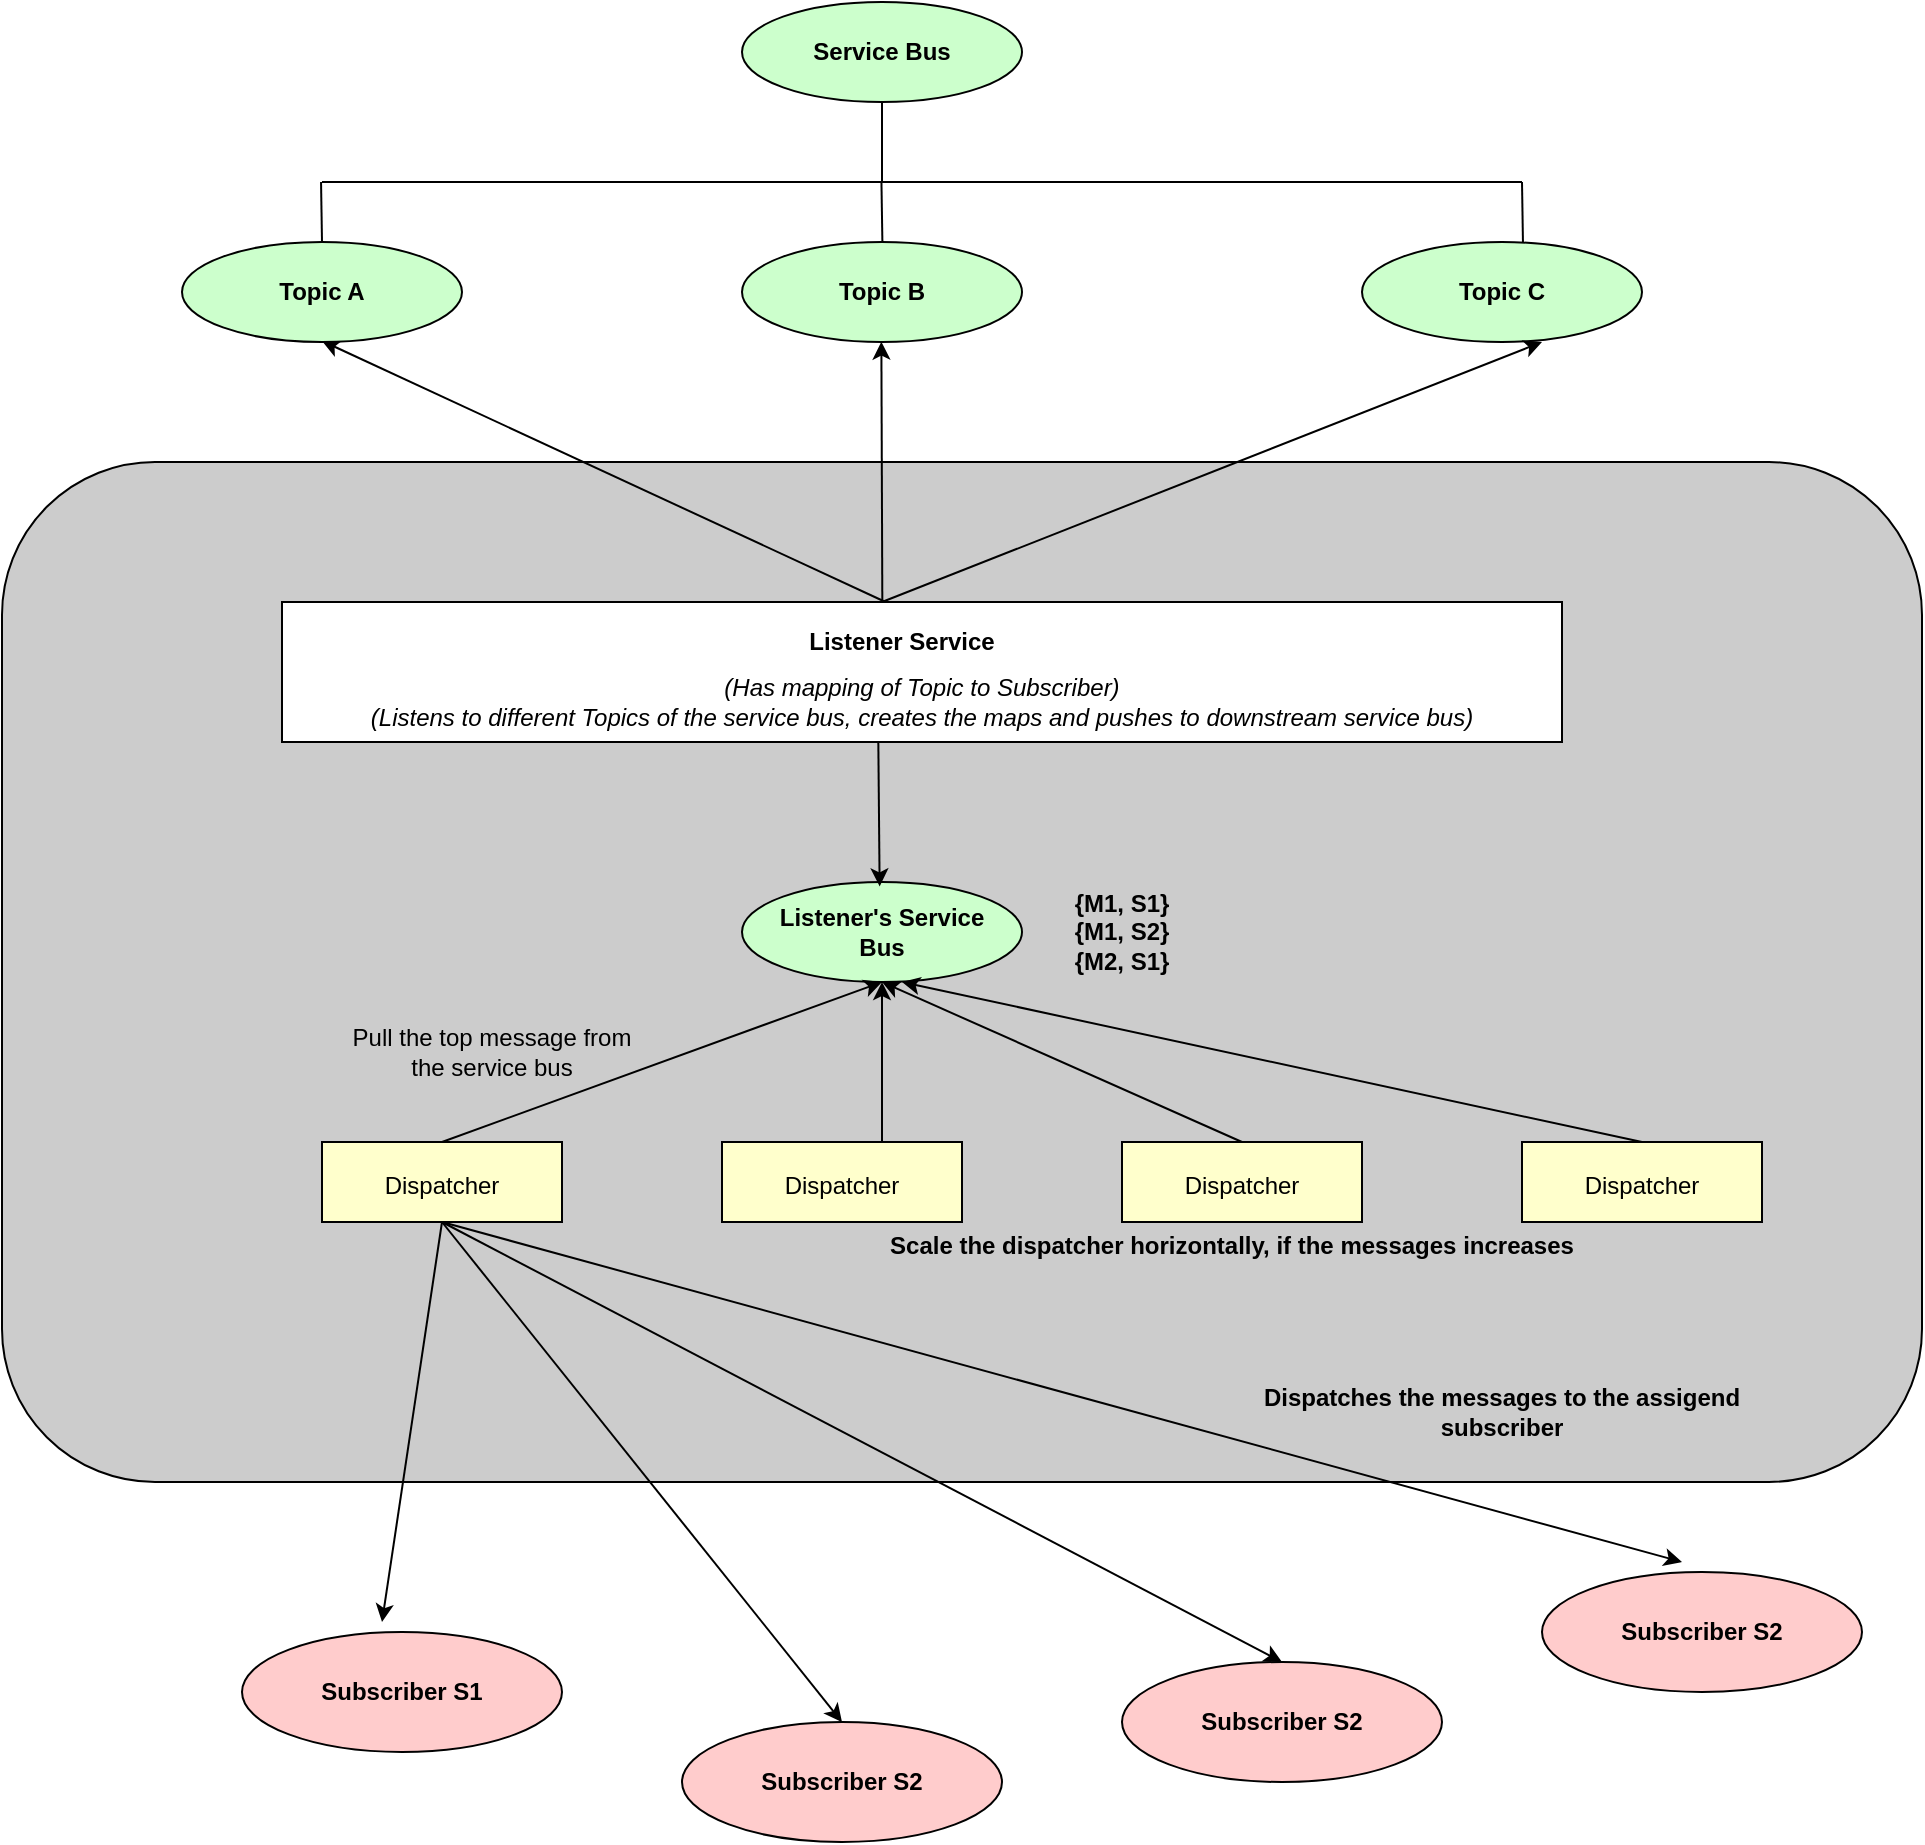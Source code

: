 <mxfile version="26.0.16">
  <diagram name="Page-1" id="qpaghFqAAY1CYDwnZ_x9">
    <mxGraphModel dx="1905" dy="1022" grid="1" gridSize="10" guides="1" tooltips="1" connect="1" arrows="1" fold="1" page="1" pageScale="1" pageWidth="2339" pageHeight="3300" math="0" shadow="0">
      <root>
        <mxCell id="0" />
        <mxCell id="1" parent="0" />
        <mxCell id="bIHd8Lqd7nxUhWNbO2eW-68" value="" style="rounded=1;whiteSpace=wrap;html=1;fillColor=light-dark(#CCCCCC,var(--ge-dark-color, #121212));" vertex="1" parent="1">
          <mxGeometry x="400" y="340" width="960" height="510" as="geometry" />
        </mxCell>
        <mxCell id="bIHd8Lqd7nxUhWNbO2eW-9" value="" style="endArrow=classic;html=1;rounded=0;exitX=0.472;exitY=0.008;exitDx=0;exitDy=0;exitPerimeter=0;" edge="1" parent="1">
          <mxGeometry width="50" height="50" relative="1" as="geometry">
            <mxPoint x="841.76" y="410.0" as="sourcePoint" />
            <mxPoint x="560" y="279.44" as="targetPoint" />
          </mxGeometry>
        </mxCell>
        <mxCell id="bIHd8Lqd7nxUhWNbO2eW-1" value="" style="ellipse;whiteSpace=wrap;html=1;fillColor=light-dark(#CCFFCC,var(--ge-dark-color, #121212));" vertex="1" parent="1">
          <mxGeometry x="490" y="230" width="140" height="50" as="geometry" />
        </mxCell>
        <mxCell id="bIHd8Lqd7nxUhWNbO2eW-2" value="Topic A" style="text;html=1;align=center;verticalAlign=middle;whiteSpace=wrap;rounded=0;fontStyle=1" vertex="1" parent="1">
          <mxGeometry x="510" y="240" width="100" height="30" as="geometry" />
        </mxCell>
        <mxCell id="bIHd8Lqd7nxUhWNbO2eW-3" value="" style="ellipse;whiteSpace=wrap;html=1;fillColor=light-dark(#CCFFCC,var(--ge-dark-color, #121212));" vertex="1" parent="1">
          <mxGeometry x="770" y="230" width="140" height="50" as="geometry" />
        </mxCell>
        <mxCell id="bIHd8Lqd7nxUhWNbO2eW-4" value="Topic B" style="text;html=1;align=center;verticalAlign=middle;whiteSpace=wrap;rounded=0;fontStyle=1" vertex="1" parent="1">
          <mxGeometry x="790" y="240" width="100" height="30" as="geometry" />
        </mxCell>
        <mxCell id="bIHd8Lqd7nxUhWNbO2eW-5" value="" style="ellipse;whiteSpace=wrap;html=1;fillColor=light-dark(#CCFFCC,var(--ge-dark-color, #121212));" vertex="1" parent="1">
          <mxGeometry x="1080" y="230" width="140" height="50" as="geometry" />
        </mxCell>
        <mxCell id="bIHd8Lqd7nxUhWNbO2eW-6" value="Topic C" style="text;html=1;align=center;verticalAlign=middle;whiteSpace=wrap;rounded=0;fontStyle=1" vertex="1" parent="1">
          <mxGeometry x="1100" y="240" width="100" height="30" as="geometry" />
        </mxCell>
        <mxCell id="bIHd8Lqd7nxUhWNbO2eW-7" value="" style="rounded=0;whiteSpace=wrap;html=1;" vertex="1" parent="1">
          <mxGeometry x="540" y="410" width="640" height="70" as="geometry" />
        </mxCell>
        <mxCell id="bIHd8Lqd7nxUhWNbO2eW-8" value="Listener Service" style="text;html=1;align=center;verticalAlign=middle;whiteSpace=wrap;rounded=0;fontStyle=1" vertex="1" parent="1">
          <mxGeometry x="800" y="415" width="100" height="30" as="geometry" />
        </mxCell>
        <mxCell id="bIHd8Lqd7nxUhWNbO2eW-10" value="" style="endArrow=classic;html=1;rounded=0;exitX=0.469;exitY=-0.006;exitDx=0;exitDy=0;exitPerimeter=0;" edge="1" parent="1" source="bIHd8Lqd7nxUhWNbO2eW-7">
          <mxGeometry width="50" height="50" relative="1" as="geometry">
            <mxPoint x="800.0" y="390.0" as="sourcePoint" />
            <mxPoint x="839.68" y="279.84" as="targetPoint" />
          </mxGeometry>
        </mxCell>
        <mxCell id="bIHd8Lqd7nxUhWNbO2eW-11" value="" style="endArrow=classic;html=1;rounded=0;entryX=0.5;entryY=1;entryDx=0;entryDy=0;" edge="1" parent="1">
          <mxGeometry width="50" height="50" relative="1" as="geometry">
            <mxPoint x="840" y="410" as="sourcePoint" />
            <mxPoint x="1170" y="280" as="targetPoint" />
          </mxGeometry>
        </mxCell>
        <mxCell id="bIHd8Lqd7nxUhWNbO2eW-13" value="" style="ellipse;whiteSpace=wrap;html=1;fillColor=light-dark(#FFCCCC,var(--ge-dark-color, #121212));" vertex="1" parent="1">
          <mxGeometry x="520" y="925" width="160" height="60" as="geometry" />
        </mxCell>
        <mxCell id="bIHd8Lqd7nxUhWNbO2eW-14" value="Subscriber S1" style="text;html=1;align=center;verticalAlign=middle;whiteSpace=wrap;rounded=0;fontStyle=1" vertex="1" parent="1">
          <mxGeometry x="550" y="940" width="100" height="30" as="geometry" />
        </mxCell>
        <mxCell id="bIHd8Lqd7nxUhWNbO2eW-15" value="" style="ellipse;whiteSpace=wrap;html=1;fillColor=light-dark(#FFCCCC,var(--ge-dark-color, #121212));" vertex="1" parent="1">
          <mxGeometry x="740" y="970" width="160" height="60" as="geometry" />
        </mxCell>
        <mxCell id="bIHd8Lqd7nxUhWNbO2eW-16" value="Subscriber S2" style="text;html=1;align=center;verticalAlign=middle;whiteSpace=wrap;rounded=0;fontStyle=1" vertex="1" parent="1">
          <mxGeometry x="770" y="985" width="100" height="30" as="geometry" />
        </mxCell>
        <mxCell id="bIHd8Lqd7nxUhWNbO2eW-17" value="" style="ellipse;whiteSpace=wrap;html=1;fillColor=light-dark(#FFCCCC,var(--ge-dark-color, #121212));" vertex="1" parent="1">
          <mxGeometry x="960" y="940" width="160" height="60" as="geometry" />
        </mxCell>
        <mxCell id="bIHd8Lqd7nxUhWNbO2eW-18" value="Subscriber S2" style="text;html=1;align=center;verticalAlign=middle;whiteSpace=wrap;rounded=0;fontStyle=1" vertex="1" parent="1">
          <mxGeometry x="990" y="955" width="100" height="30" as="geometry" />
        </mxCell>
        <mxCell id="bIHd8Lqd7nxUhWNbO2eW-19" value="" style="ellipse;whiteSpace=wrap;html=1;fillColor=light-dark(#FFCCCC,var(--ge-dark-color, #121212));" vertex="1" parent="1">
          <mxGeometry x="1170" y="895" width="160" height="60" as="geometry" />
        </mxCell>
        <mxCell id="bIHd8Lqd7nxUhWNbO2eW-20" value="Subscriber S2" style="text;html=1;align=center;verticalAlign=middle;whiteSpace=wrap;rounded=0;fontStyle=1" vertex="1" parent="1">
          <mxGeometry x="1200" y="910" width="100" height="30" as="geometry" />
        </mxCell>
        <mxCell id="bIHd8Lqd7nxUhWNbO2eW-28" value="" style="ellipse;whiteSpace=wrap;html=1;fillColor=light-dark(#CCFFCC,var(--ge-dark-color, #121212));" vertex="1" parent="1">
          <mxGeometry x="770" y="110" width="140" height="50" as="geometry" />
        </mxCell>
        <mxCell id="bIHd8Lqd7nxUhWNbO2eW-29" value="Service Bus" style="text;html=1;align=center;verticalAlign=middle;whiteSpace=wrap;rounded=0;fontStyle=1" vertex="1" parent="1">
          <mxGeometry x="790" y="120" width="100" height="30" as="geometry" />
        </mxCell>
        <mxCell id="bIHd8Lqd7nxUhWNbO2eW-37" value="" style="endArrow=none;html=1;rounded=0;" edge="1" parent="1">
          <mxGeometry width="50" height="50" relative="1" as="geometry">
            <mxPoint x="560" y="200" as="sourcePoint" />
            <mxPoint x="1160" y="200" as="targetPoint" />
          </mxGeometry>
        </mxCell>
        <mxCell id="bIHd8Lqd7nxUhWNbO2eW-38" value="" style="endArrow=none;html=1;rounded=0;" edge="1" parent="1">
          <mxGeometry width="50" height="50" relative="1" as="geometry">
            <mxPoint x="840" y="200" as="sourcePoint" />
            <mxPoint x="840" y="160" as="targetPoint" />
          </mxGeometry>
        </mxCell>
        <mxCell id="bIHd8Lqd7nxUhWNbO2eW-39" value="" style="endArrow=none;html=1;rounded=0;" edge="1" parent="1">
          <mxGeometry width="50" height="50" relative="1" as="geometry">
            <mxPoint x="560" y="230" as="sourcePoint" />
            <mxPoint x="559.52" y="200" as="targetPoint" />
          </mxGeometry>
        </mxCell>
        <mxCell id="bIHd8Lqd7nxUhWNbO2eW-40" value="" style="endArrow=none;html=1;rounded=0;" edge="1" parent="1">
          <mxGeometry width="50" height="50" relative="1" as="geometry">
            <mxPoint x="840.2" y="230" as="sourcePoint" />
            <mxPoint x="839.72" y="200" as="targetPoint" />
          </mxGeometry>
        </mxCell>
        <mxCell id="bIHd8Lqd7nxUhWNbO2eW-41" value="" style="endArrow=none;html=1;rounded=0;" edge="1" parent="1">
          <mxGeometry width="50" height="50" relative="1" as="geometry">
            <mxPoint x="1160.48" y="230" as="sourcePoint" />
            <mxPoint x="1160" y="200" as="targetPoint" />
          </mxGeometry>
        </mxCell>
        <mxCell id="bIHd8Lqd7nxUhWNbO2eW-42" value="(Has mapping of Topic to Subscriber)&lt;br&gt;(Listens to different Topics of the service bus, creates the maps and pushes to downstream service bus)" style="text;html=1;align=center;verticalAlign=middle;whiteSpace=wrap;rounded=0;fontStyle=2" vertex="1" parent="1">
          <mxGeometry x="575" y="445" width="570" height="30" as="geometry" />
        </mxCell>
        <mxCell id="bIHd8Lqd7nxUhWNbO2eW-43" value="" style="ellipse;whiteSpace=wrap;html=1;fillColor=light-dark(#CCFFCC,var(--ge-dark-color, #121212));" vertex="1" parent="1">
          <mxGeometry x="770" y="550" width="140" height="50" as="geometry" />
        </mxCell>
        <mxCell id="bIHd8Lqd7nxUhWNbO2eW-44" value="Listener&#39;s Service Bus" style="text;html=1;align=center;verticalAlign=middle;whiteSpace=wrap;rounded=0;fontStyle=1" vertex="1" parent="1">
          <mxGeometry x="780" y="560" width="120" height="30" as="geometry" />
        </mxCell>
        <mxCell id="bIHd8Lqd7nxUhWNbO2eW-45" value="" style="endArrow=classic;html=1;rounded=0;exitX=0.469;exitY=1;exitDx=0;exitDy=0;exitPerimeter=0;entryX=0.413;entryY=0.044;entryDx=0;entryDy=0;entryPerimeter=0;" edge="1" parent="1">
          <mxGeometry width="50" height="50" relative="1" as="geometry">
            <mxPoint x="838.16" y="480" as="sourcePoint" />
            <mxPoint x="838.82" y="552.2" as="targetPoint" />
          </mxGeometry>
        </mxCell>
        <mxCell id="bIHd8Lqd7nxUhWNbO2eW-46" value="&lt;b&gt;{M1, S1}&lt;br&gt;{M1, S2}&lt;br&gt;{M2, S1}&lt;/b&gt;" style="text;html=1;align=center;verticalAlign=middle;whiteSpace=wrap;rounded=0;" vertex="1" parent="1">
          <mxGeometry x="930" y="560" width="60" height="30" as="geometry" />
        </mxCell>
        <mxCell id="bIHd8Lqd7nxUhWNbO2eW-47" value="" style="rounded=0;whiteSpace=wrap;html=1;fillColor=light-dark(#FFFFCC,var(--ge-dark-color, #121212));" vertex="1" parent="1">
          <mxGeometry x="560" y="680" width="120" height="40" as="geometry" />
        </mxCell>
        <mxCell id="bIHd8Lqd7nxUhWNbO2eW-48" value="Dispatcher" style="text;html=1;align=center;verticalAlign=middle;whiteSpace=wrap;rounded=0;" vertex="1" parent="1">
          <mxGeometry x="590" y="687" width="60" height="30" as="geometry" />
        </mxCell>
        <mxCell id="bIHd8Lqd7nxUhWNbO2eW-49" value="" style="rounded=0;whiteSpace=wrap;html=1;fillColor=light-dark(#FFFFCC,var(--ge-dark-color, #121212));" vertex="1" parent="1">
          <mxGeometry x="760" y="680" width="120" height="40" as="geometry" />
        </mxCell>
        <mxCell id="bIHd8Lqd7nxUhWNbO2eW-50" value="Dispatcher" style="text;html=1;align=center;verticalAlign=middle;whiteSpace=wrap;rounded=0;" vertex="1" parent="1">
          <mxGeometry x="790" y="687" width="60" height="30" as="geometry" />
        </mxCell>
        <mxCell id="bIHd8Lqd7nxUhWNbO2eW-51" value="" style="rounded=0;whiteSpace=wrap;html=1;fillColor=light-dark(#FFFFCC,var(--ge-dark-color, #121212));" vertex="1" parent="1">
          <mxGeometry x="960" y="680" width="120" height="40" as="geometry" />
        </mxCell>
        <mxCell id="bIHd8Lqd7nxUhWNbO2eW-52" value="Dispatcher" style="text;html=1;align=center;verticalAlign=middle;whiteSpace=wrap;rounded=0;" vertex="1" parent="1">
          <mxGeometry x="990" y="687" width="60" height="30" as="geometry" />
        </mxCell>
        <mxCell id="bIHd8Lqd7nxUhWNbO2eW-53" value="" style="rounded=0;whiteSpace=wrap;html=1;fillColor=light-dark(#FFFFCC,var(--ge-dark-color, #121212));" vertex="1" parent="1">
          <mxGeometry x="1160" y="680" width="120" height="40" as="geometry" />
        </mxCell>
        <mxCell id="bIHd8Lqd7nxUhWNbO2eW-54" value="Dispatcher" style="text;html=1;align=center;verticalAlign=middle;whiteSpace=wrap;rounded=0;" vertex="1" parent="1">
          <mxGeometry x="1190" y="687" width="60" height="30" as="geometry" />
        </mxCell>
        <mxCell id="bIHd8Lqd7nxUhWNbO2eW-55" value="" style="endArrow=classic;html=1;rounded=0;entryX=0.5;entryY=1;entryDx=0;entryDy=0;" edge="1" parent="1" target="bIHd8Lqd7nxUhWNbO2eW-43">
          <mxGeometry width="50" height="50" relative="1" as="geometry">
            <mxPoint x="620" y="680" as="sourcePoint" />
            <mxPoint x="670" y="630" as="targetPoint" />
          </mxGeometry>
        </mxCell>
        <mxCell id="bIHd8Lqd7nxUhWNbO2eW-56" value="" style="endArrow=classic;html=1;rounded=0;" edge="1" parent="1">
          <mxGeometry width="50" height="50" relative="1" as="geometry">
            <mxPoint x="840" y="680" as="sourcePoint" />
            <mxPoint x="840" y="600" as="targetPoint" />
          </mxGeometry>
        </mxCell>
        <mxCell id="bIHd8Lqd7nxUhWNbO2eW-57" value="" style="endArrow=classic;html=1;rounded=0;entryX=0.5;entryY=1;entryDx=0;entryDy=0;" edge="1" parent="1" target="bIHd8Lqd7nxUhWNbO2eW-43">
          <mxGeometry width="50" height="50" relative="1" as="geometry">
            <mxPoint x="1020" y="680" as="sourcePoint" />
            <mxPoint x="1070" y="630" as="targetPoint" />
          </mxGeometry>
        </mxCell>
        <mxCell id="bIHd8Lqd7nxUhWNbO2eW-58" value="" style="endArrow=classic;html=1;rounded=0;" edge="1" parent="1">
          <mxGeometry width="50" height="50" relative="1" as="geometry">
            <mxPoint x="1220" y="680" as="sourcePoint" />
            <mxPoint x="850" y="600" as="targetPoint" />
          </mxGeometry>
        </mxCell>
        <mxCell id="bIHd8Lqd7nxUhWNbO2eW-59" value="Scale the dispatcher horizontally, if the messages increases" style="text;html=1;align=center;verticalAlign=middle;whiteSpace=wrap;rounded=0;fontStyle=1" vertex="1" parent="1">
          <mxGeometry x="840" y="717" width="350" height="30" as="geometry" />
        </mxCell>
        <mxCell id="bIHd8Lqd7nxUhWNbO2eW-61" value="" style="endArrow=classic;html=1;rounded=0;exitX=0.5;exitY=1;exitDx=0;exitDy=0;" edge="1" parent="1" source="bIHd8Lqd7nxUhWNbO2eW-47">
          <mxGeometry width="50" height="50" relative="1" as="geometry">
            <mxPoint x="580" y="830" as="sourcePoint" />
            <mxPoint x="590" y="920" as="targetPoint" />
          </mxGeometry>
        </mxCell>
        <mxCell id="bIHd8Lqd7nxUhWNbO2eW-62" value="" style="endArrow=classic;html=1;rounded=0;entryX=0.5;entryY=0;entryDx=0;entryDy=0;" edge="1" parent="1" target="bIHd8Lqd7nxUhWNbO2eW-15">
          <mxGeometry width="50" height="50" relative="1" as="geometry">
            <mxPoint x="620" y="720" as="sourcePoint" />
            <mxPoint x="670" y="670" as="targetPoint" />
          </mxGeometry>
        </mxCell>
        <mxCell id="bIHd8Lqd7nxUhWNbO2eW-63" value="" style="endArrow=classic;html=1;rounded=0;entryX=0.5;entryY=0;entryDx=0;entryDy=0;" edge="1" parent="1" target="bIHd8Lqd7nxUhWNbO2eW-17">
          <mxGeometry width="50" height="50" relative="1" as="geometry">
            <mxPoint x="620" y="720" as="sourcePoint" />
            <mxPoint x="670" y="670" as="targetPoint" />
          </mxGeometry>
        </mxCell>
        <mxCell id="bIHd8Lqd7nxUhWNbO2eW-64" value="" style="endArrow=classic;html=1;rounded=0;" edge="1" parent="1">
          <mxGeometry width="50" height="50" relative="1" as="geometry">
            <mxPoint x="620" y="720" as="sourcePoint" />
            <mxPoint x="1240" y="890" as="targetPoint" />
          </mxGeometry>
        </mxCell>
        <mxCell id="bIHd8Lqd7nxUhWNbO2eW-65" value="Dispatches the messages to the assigend subscriber" style="text;html=1;align=center;verticalAlign=middle;whiteSpace=wrap;rounded=0;fontStyle=1" vertex="1" parent="1">
          <mxGeometry x="1000" y="800" width="300" height="30" as="geometry" />
        </mxCell>
        <mxCell id="bIHd8Lqd7nxUhWNbO2eW-66" value="Pull the top message from the service bus" style="text;html=1;align=center;verticalAlign=middle;whiteSpace=wrap;rounded=0;" vertex="1" parent="1">
          <mxGeometry x="570" y="620" width="150" height="30" as="geometry" />
        </mxCell>
      </root>
    </mxGraphModel>
  </diagram>
</mxfile>
